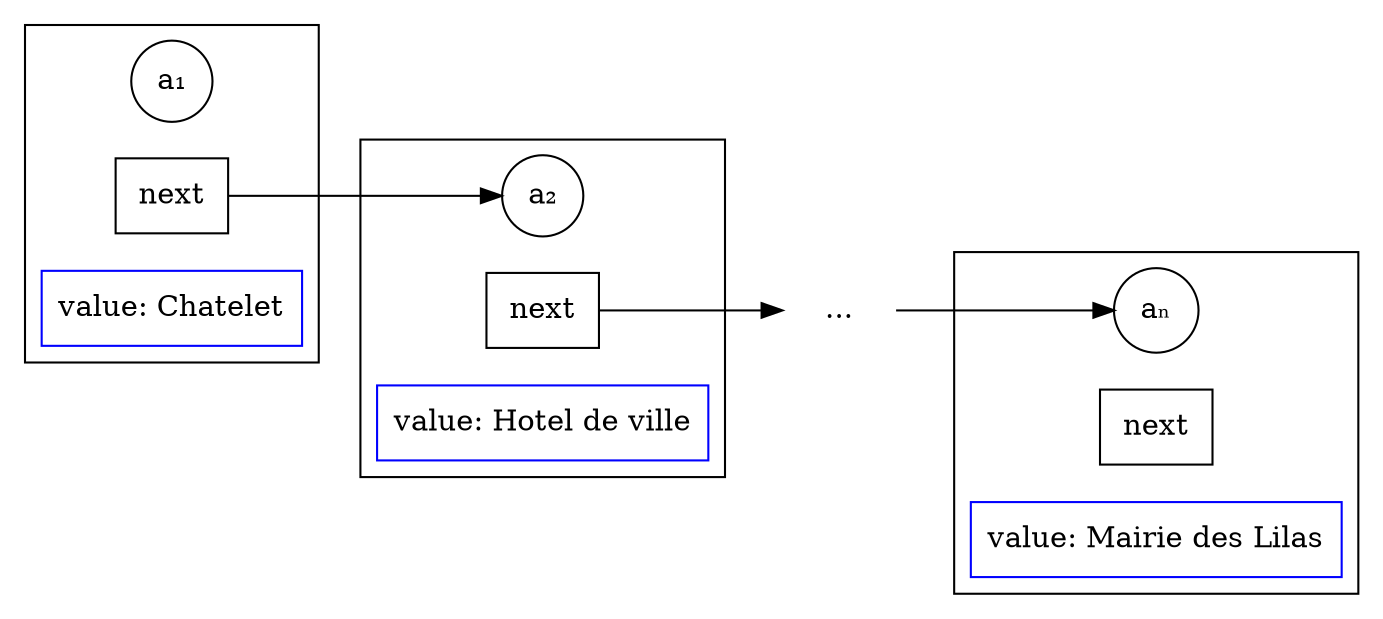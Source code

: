 digraph G {
  rankdir = LR;
  subgraph cluster_a2 {
    {rank=same a2_address  a2_next a2_value}
    a2_address;
    a2_next;
    a2_value;

}
subgraph cluster_a1 {
  {rank=same a1_address  a1_next a1_value}
  a1_address;
  a1_next;
  a1_value;

}

subgraph cluster_an {
  {rank=same an_address  an_next an_value}
  an_address;
  an_next;
  an_value;

}


a2_address [label="a₂", shape="circle"]
a2_next [label="next", shape="rectangle"]
a2_value [label="value: Hotel de ville", shape="rectangle", color="blue"]

a1_address [label="a₁", shape="circle"]
a1_next [label="next", shape="rectangle"]
a1_value [label="value: Chatelet", shape="rectangle", color="blue"]

an_address [label="aₙ", shape="circle"]
an_next [label="next", shape="rectangle"]
an_value [label="value: Mairie des Lilas", shape="rectangle", color="blue"]


dots_node [label="...", color="white"]

a1_next -> a2_address;
a2_next -> dots_node;
dots_node -> an_address;




}
